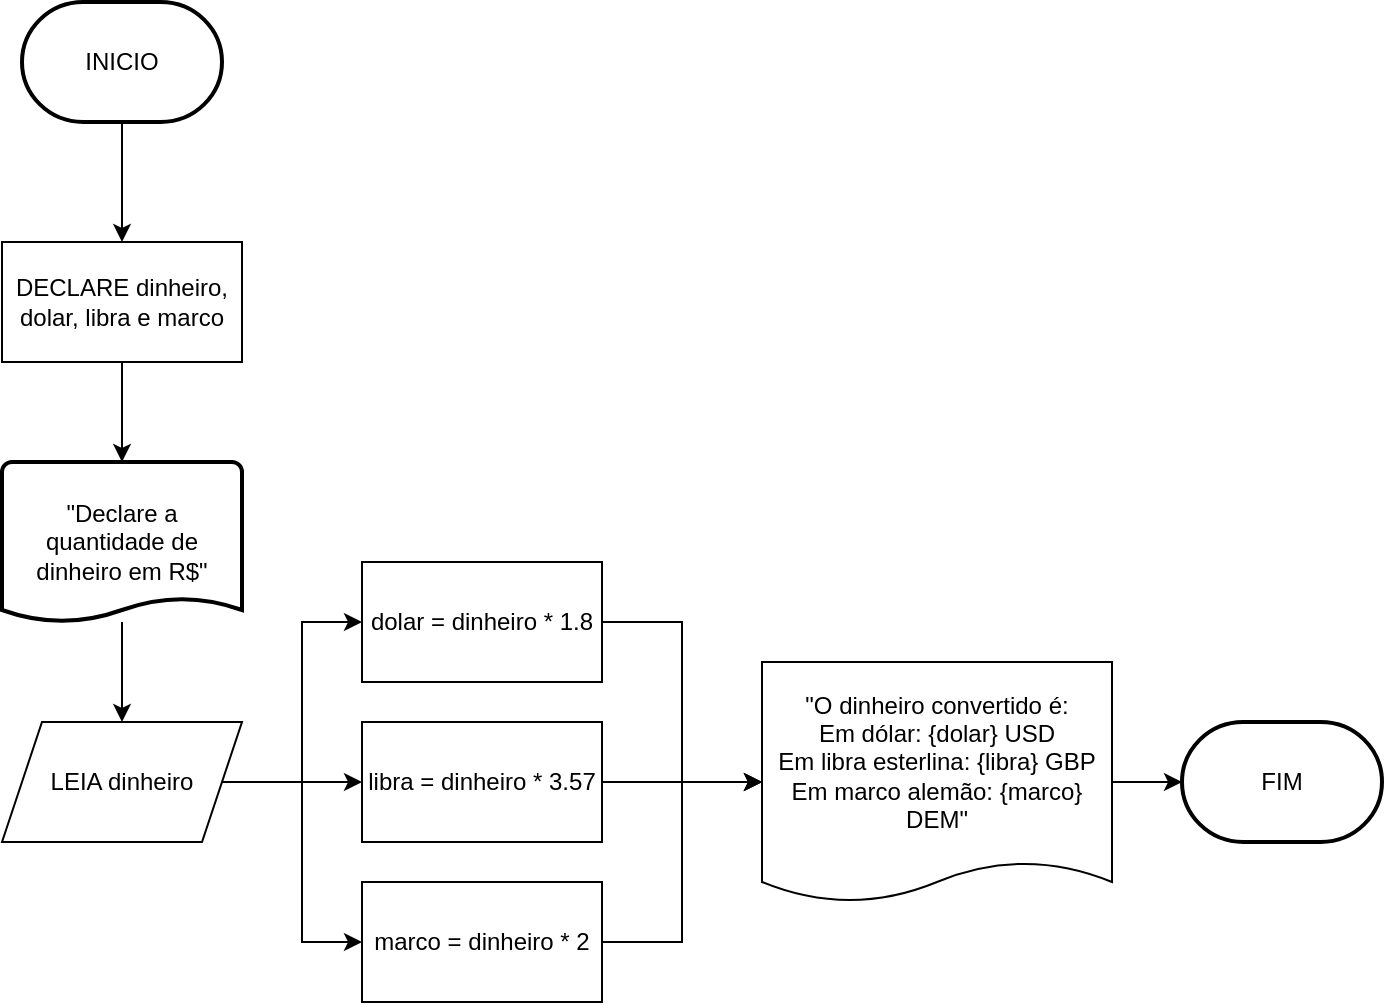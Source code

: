 <mxfile version="21.7.2" type="device">
  <diagram name="Page-1" id="iOjLzp75g0PXm8VkACi5">
    <mxGraphModel dx="1735" dy="1095" grid="1" gridSize="10" guides="1" tooltips="1" connect="1" arrows="1" fold="1" page="1" pageScale="1" pageWidth="850" pageHeight="1100" math="0" shadow="0">
      <root>
        <mxCell id="0" />
        <mxCell id="1" parent="0" />
        <mxCell id="-9vFZiuJVyjPf7Lp1MDF-1" value="FIM" style="strokeWidth=2;html=1;shape=mxgraph.flowchart.terminator;whiteSpace=wrap;" vertex="1" parent="1">
          <mxGeometry x="670" y="660" width="100" height="60" as="geometry" />
        </mxCell>
        <mxCell id="-9vFZiuJVyjPf7Lp1MDF-4" value="" style="edgeStyle=orthogonalEdgeStyle;rounded=0;orthogonalLoop=1;jettySize=auto;html=1;" edge="1" parent="1" source="-9vFZiuJVyjPf7Lp1MDF-2" target="-9vFZiuJVyjPf7Lp1MDF-3">
          <mxGeometry relative="1" as="geometry" />
        </mxCell>
        <mxCell id="-9vFZiuJVyjPf7Lp1MDF-2" value="INICIO" style="strokeWidth=2;html=1;shape=mxgraph.flowchart.terminator;whiteSpace=wrap;" vertex="1" parent="1">
          <mxGeometry x="90" y="300" width="100" height="60" as="geometry" />
        </mxCell>
        <mxCell id="-9vFZiuJVyjPf7Lp1MDF-6" value="" style="edgeStyle=orthogonalEdgeStyle;rounded=0;orthogonalLoop=1;jettySize=auto;html=1;" edge="1" parent="1" source="-9vFZiuJVyjPf7Lp1MDF-3" target="-9vFZiuJVyjPf7Lp1MDF-5">
          <mxGeometry relative="1" as="geometry" />
        </mxCell>
        <mxCell id="-9vFZiuJVyjPf7Lp1MDF-3" value="DECLARE dinheiro, dolar, libra e marco" style="rounded=0;whiteSpace=wrap;html=1;" vertex="1" parent="1">
          <mxGeometry x="80" y="420" width="120" height="60" as="geometry" />
        </mxCell>
        <mxCell id="-9vFZiuJVyjPf7Lp1MDF-9" value="" style="edgeStyle=orthogonalEdgeStyle;rounded=0;orthogonalLoop=1;jettySize=auto;html=1;" edge="1" parent="1" source="-9vFZiuJVyjPf7Lp1MDF-5" target="-9vFZiuJVyjPf7Lp1MDF-8">
          <mxGeometry relative="1" as="geometry" />
        </mxCell>
        <mxCell id="-9vFZiuJVyjPf7Lp1MDF-5" value="&quot;Declare a quantidade de dinheiro em R$&quot;" style="strokeWidth=2;html=1;shape=mxgraph.flowchart.document2;whiteSpace=wrap;size=0.15;" vertex="1" parent="1">
          <mxGeometry x="80" y="530" width="120" height="80" as="geometry" />
        </mxCell>
        <mxCell id="-9vFZiuJVyjPf7Lp1MDF-13" value="" style="edgeStyle=orthogonalEdgeStyle;rounded=0;orthogonalLoop=1;jettySize=auto;html=1;" edge="1" parent="1" source="-9vFZiuJVyjPf7Lp1MDF-8" target="-9vFZiuJVyjPf7Lp1MDF-10">
          <mxGeometry relative="1" as="geometry" />
        </mxCell>
        <mxCell id="-9vFZiuJVyjPf7Lp1MDF-14" style="edgeStyle=orthogonalEdgeStyle;rounded=0;orthogonalLoop=1;jettySize=auto;html=1;entryX=0;entryY=0.5;entryDx=0;entryDy=0;" edge="1" parent="1" source="-9vFZiuJVyjPf7Lp1MDF-8" target="-9vFZiuJVyjPf7Lp1MDF-12">
          <mxGeometry relative="1" as="geometry" />
        </mxCell>
        <mxCell id="-9vFZiuJVyjPf7Lp1MDF-15" style="edgeStyle=orthogonalEdgeStyle;rounded=0;orthogonalLoop=1;jettySize=auto;html=1;entryX=0;entryY=0.5;entryDx=0;entryDy=0;" edge="1" parent="1" source="-9vFZiuJVyjPf7Lp1MDF-8" target="-9vFZiuJVyjPf7Lp1MDF-11">
          <mxGeometry relative="1" as="geometry" />
        </mxCell>
        <mxCell id="-9vFZiuJVyjPf7Lp1MDF-8" value="LEIA dinheiro" style="shape=parallelogram;perimeter=parallelogramPerimeter;whiteSpace=wrap;html=1;fixedSize=1;" vertex="1" parent="1">
          <mxGeometry x="80" y="660" width="120" height="60" as="geometry" />
        </mxCell>
        <mxCell id="-9vFZiuJVyjPf7Lp1MDF-17" value="" style="edgeStyle=orthogonalEdgeStyle;rounded=0;orthogonalLoop=1;jettySize=auto;html=1;" edge="1" parent="1" source="-9vFZiuJVyjPf7Lp1MDF-10" target="-9vFZiuJVyjPf7Lp1MDF-16">
          <mxGeometry relative="1" as="geometry" />
        </mxCell>
        <mxCell id="-9vFZiuJVyjPf7Lp1MDF-10" value="libra = dinheiro * 3.57" style="rounded=0;whiteSpace=wrap;html=1;" vertex="1" parent="1">
          <mxGeometry x="260" y="660" width="120" height="60" as="geometry" />
        </mxCell>
        <mxCell id="-9vFZiuJVyjPf7Lp1MDF-19" style="edgeStyle=orthogonalEdgeStyle;rounded=0;orthogonalLoop=1;jettySize=auto;html=1;" edge="1" parent="1" source="-9vFZiuJVyjPf7Lp1MDF-11" target="-9vFZiuJVyjPf7Lp1MDF-16">
          <mxGeometry relative="1" as="geometry" />
        </mxCell>
        <mxCell id="-9vFZiuJVyjPf7Lp1MDF-11" value="marco = dinheiro * 2" style="rounded=0;whiteSpace=wrap;html=1;" vertex="1" parent="1">
          <mxGeometry x="260" y="740" width="120" height="60" as="geometry" />
        </mxCell>
        <mxCell id="-9vFZiuJVyjPf7Lp1MDF-18" style="edgeStyle=orthogonalEdgeStyle;rounded=0;orthogonalLoop=1;jettySize=auto;html=1;entryX=0;entryY=0.5;entryDx=0;entryDy=0;" edge="1" parent="1" source="-9vFZiuJVyjPf7Lp1MDF-12" target="-9vFZiuJVyjPf7Lp1MDF-16">
          <mxGeometry relative="1" as="geometry" />
        </mxCell>
        <mxCell id="-9vFZiuJVyjPf7Lp1MDF-12" value="dolar = dinheiro * 1.8" style="rounded=0;whiteSpace=wrap;html=1;" vertex="1" parent="1">
          <mxGeometry x="260" y="580" width="120" height="60" as="geometry" />
        </mxCell>
        <mxCell id="-9vFZiuJVyjPf7Lp1MDF-20" value="" style="edgeStyle=orthogonalEdgeStyle;rounded=0;orthogonalLoop=1;jettySize=auto;html=1;" edge="1" parent="1" source="-9vFZiuJVyjPf7Lp1MDF-16" target="-9vFZiuJVyjPf7Lp1MDF-1">
          <mxGeometry relative="1" as="geometry" />
        </mxCell>
        <mxCell id="-9vFZiuJVyjPf7Lp1MDF-16" value="&lt;div&gt;&quot;O dinheiro convertido é:&lt;/div&gt;&lt;div&gt;Em dólar: {dolar} USD&lt;/div&gt;&lt;div&gt;Em libra esterlina: {libra} GBP&lt;/div&gt;&lt;div&gt;Em marco alemão: {marco} DEM&quot;&lt;br&gt;&lt;/div&gt;" style="shape=document;whiteSpace=wrap;html=1;boundedLbl=1;size=0.167;" vertex="1" parent="1">
          <mxGeometry x="460" y="630" width="175" height="120" as="geometry" />
        </mxCell>
      </root>
    </mxGraphModel>
  </diagram>
</mxfile>

